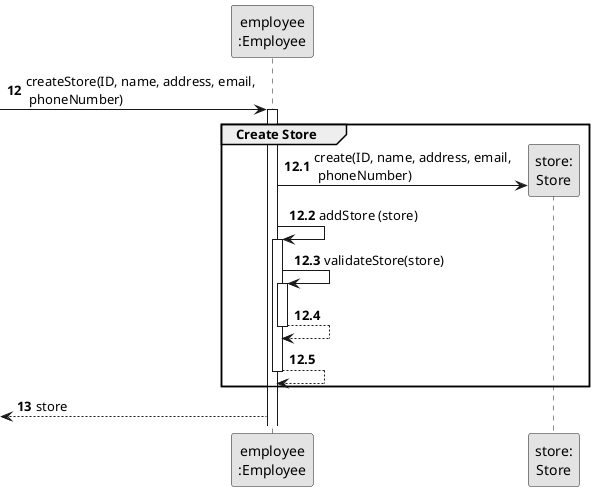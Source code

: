 @startuml
skinparam monochrome true
skinparam packageStyle rectangle
skinparam shadowing false


autonumber 12

participant "employee\n:Employee" as REP
participant "store:\nStore" as Str
        -> REP: createStore(ID, name, address, email,\n phoneNumber)
                    activate REP
                    group Create Store
                    autonumber 12.1

                       REP -> Str** : create(ID, name, address, email,\n phoneNumber)

                       REP -> REP: addStore (store)


                       activate REP
                           REP -> REP: validateStore(store)
                           activate REP
                               REP --> REP
                           deactivate REP

                           REP --> REP
                       deactivate REP
                    end group
                    autonumber 13
                    <-- REP: store

@enduml
